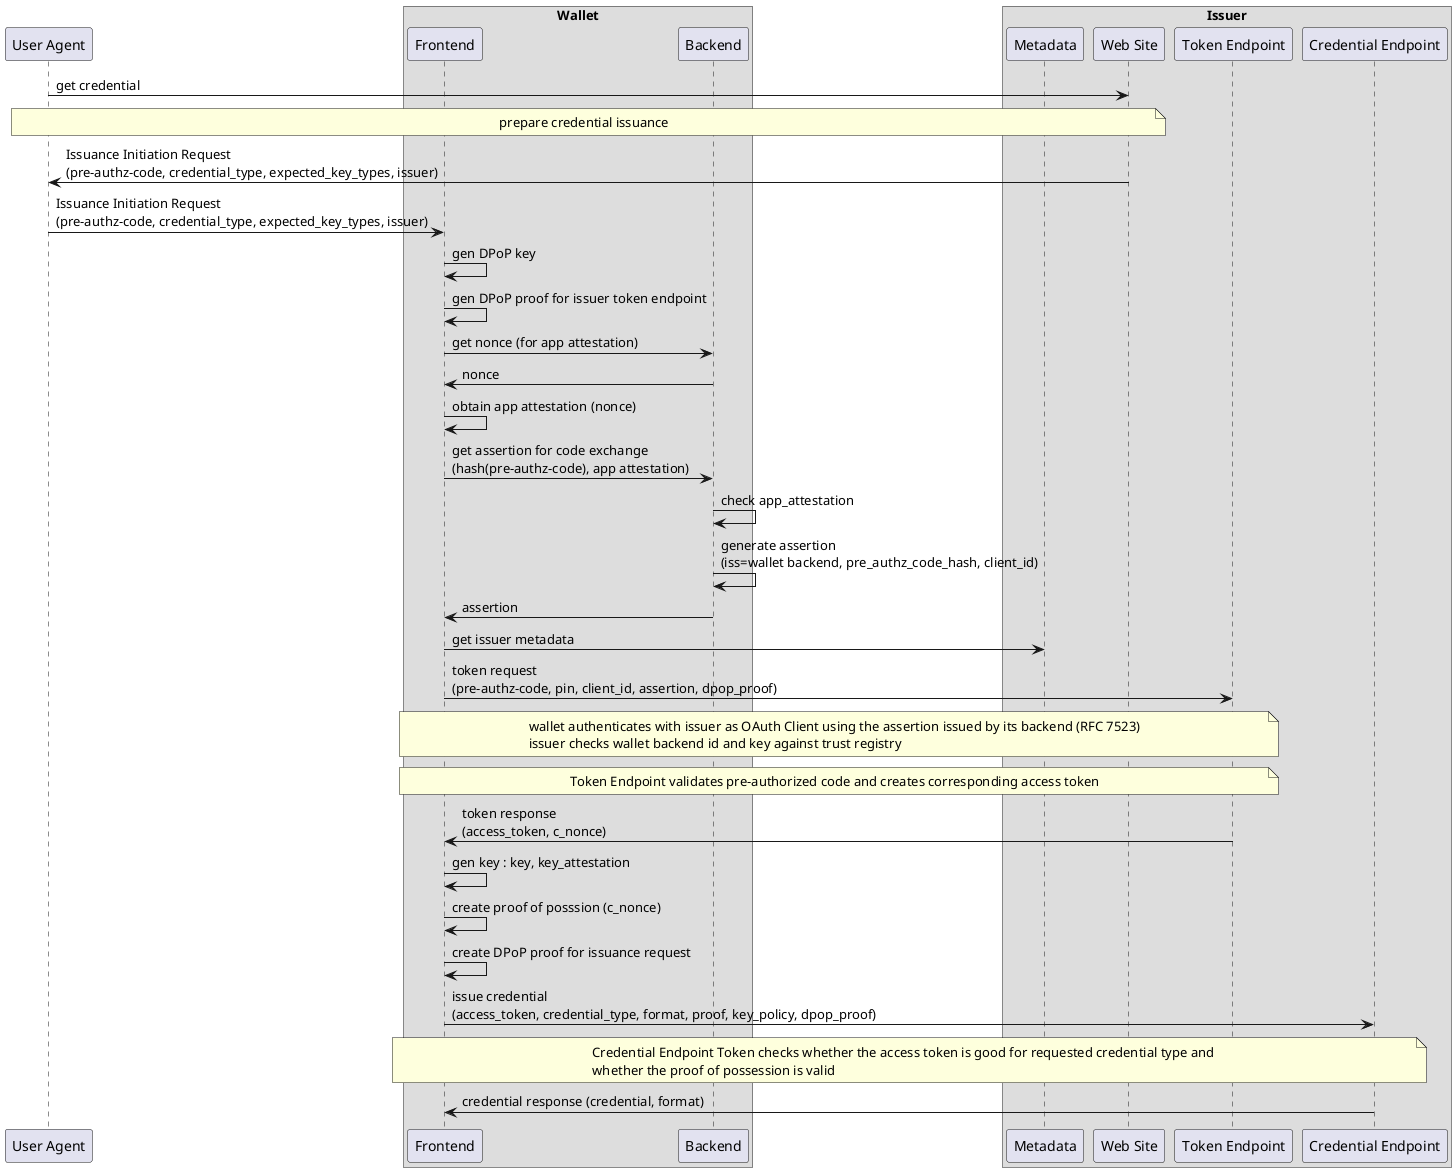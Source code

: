 @startuml
participant "User Agent" as u
box "Wallet"
participant "Frontend" as w
participant "Backend" as b
end box
box "Issuer"
participant "Metadata" as m
participant "Web Site" as s
participant "Token Endpoint" as t
participant "Credential Endpoint" as c
end box 

u -> s : get credential
note over u, s: prepare credential issuance
s -> u : Issuance Initiation Request \n(pre-authz-code, credential_type, expected_key_types, issuer)
u -> w : Issuance Initiation Request \n(pre-authz-code, credential_type, expected_key_types, issuer)
w -> w : gen DPoP key
w -> w : gen DPoP proof for issuer token endpoint
w -> b : get nonce (for app attestation)
b -> w : nonce
w -> w : obtain app attestation (nonce)
w -> b : get assertion for code exchange\n(hash(pre-authz-code), app attestation)
b -> b : check app_attestation
b -> b : generate assertion \n(iss=wallet backend, pre_authz_code_hash, client_id)
b -> w : assertion
w -> m : get issuer metadata
w -> t : token request \n(pre-authz-code, pin, client_id, assertion, dpop_proof)
note over w, t: wallet authenticates with issuer as OAuth Client using the assertion issued by its backend (RFC 7523)\nissuer checks wallet backend id and key against trust registry
note over w, t: Token Endpoint validates pre-authorized code and creates corresponding access token
t -> w : token response \n(access_token, c_nonce)
w -> w : gen key : key, key_attestation
w -> w : create proof of posssion (c_nonce)
w  -> w : create DPoP proof for issuance request
w -> c : issue credential \n(access_token, credential_type, format, proof, key_policy, dpop_proof)
note over w, c: Credential Endpoint Token checks whether the access token is good for requested credential type and \nwhether the proof of possession is valid
c -> w : credential response (credential, format)
@enduml